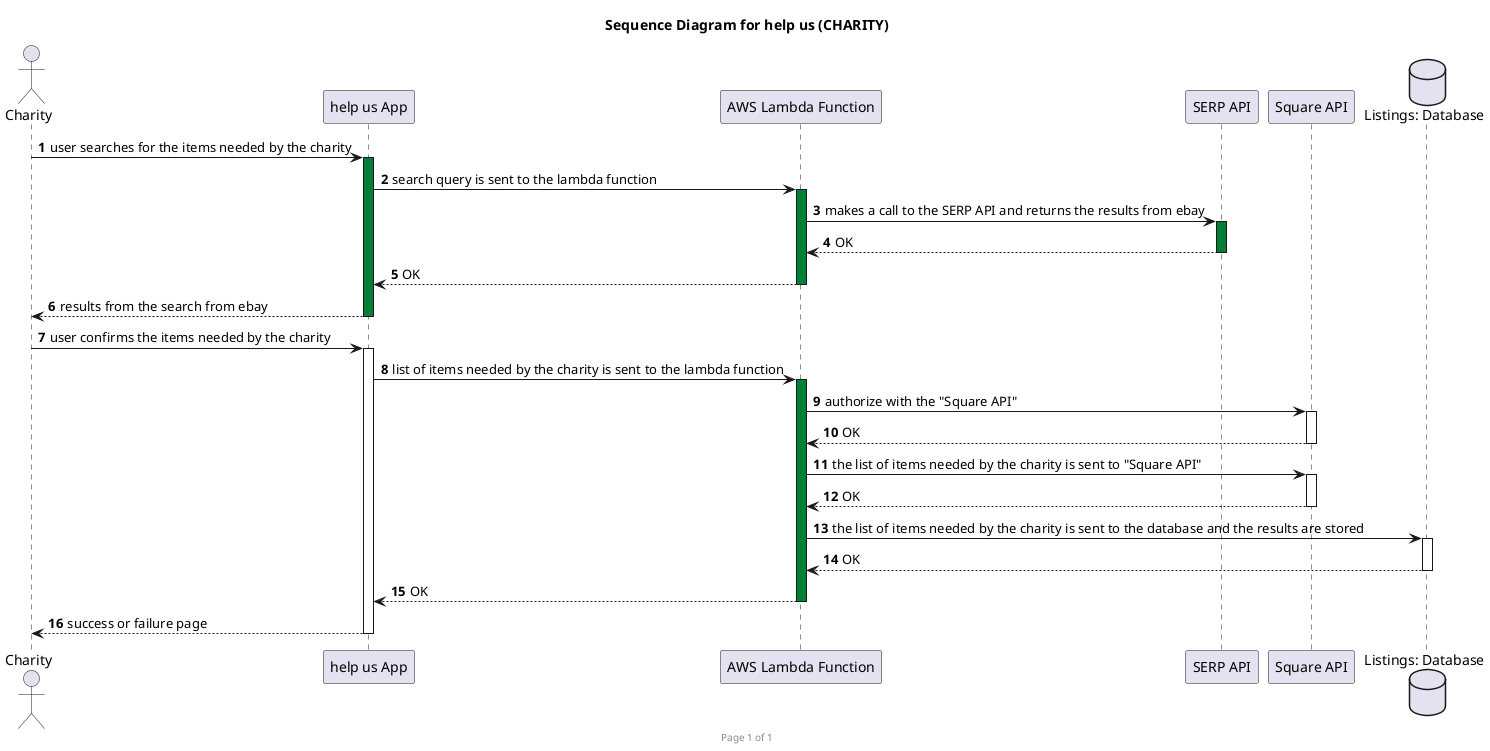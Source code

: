 @startuml "Sequence Diagram for help us (CHARITY)"
title "Sequence Diagram for help us (CHARITY)"
footer Page %page% of %lastpage%

autonumber
autoactivate on

actor Charity as charity

participant "help us App" as help_us_app

participant "AWS Lambda Function" as api_lambda

participant "SERP API" as boundary_serp_api

participant "Square API" as boundary_square_api

database "Listings: Database" as db_listings

charity -> help_us_app #008037 : user searches for the items needed by the charity

help_us_app -> api_lambda #008037 : search query is sent to the lambda function

api_lambda -> boundary_serp_api #008037 : makes a call to the SERP API and returns the results from ebay

return OK

return OK

return results from the search from ebay

charity -> help_us_app : user confirms the items needed by the charity

help_us_app -> api_lambda #008037 : list of items needed by the charity is sent to the lambda function

api_lambda -> boundary_square_api : authorize with the "Square API"

return OK

api_lambda -> boundary_square_api : the list of items needed by the charity is sent to "Square API"

return OK


api_lambda -> db_listings : the list of items needed by the charity is sent to the database and the results are stored

return OK

return OK

return success or failure page

@enduml